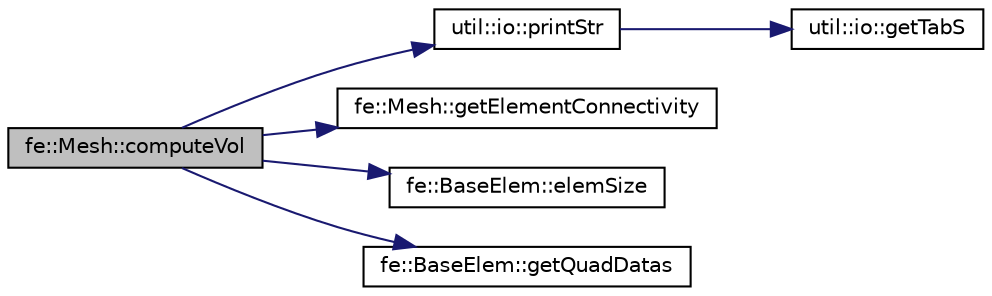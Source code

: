 digraph "fe::Mesh::computeVol"
{
  edge [fontname="Helvetica",fontsize="10",labelfontname="Helvetica",labelfontsize="10"];
  node [fontname="Helvetica",fontsize="10",shape=record];
  rankdir="LR";
  Node23 [label="fe::Mesh::computeVol",height=0.2,width=0.4,color="black", fillcolor="grey75", style="filled", fontcolor="black"];
  Node23 -> Node24 [color="midnightblue",fontsize="10",style="solid",fontname="Helvetica"];
  Node24 [label="util::io::printStr",height=0.2,width=0.4,color="black", fillcolor="white", style="filled",URL="$namespaceutil_1_1io.html#a1c93ac0c8a7bf4145a5358e205fa2d33",tooltip="Returns formatted string for output. "];
  Node24 -> Node25 [color="midnightblue",fontsize="10",style="solid",fontname="Helvetica"];
  Node25 [label="util::io::getTabS",height=0.2,width=0.4,color="black", fillcolor="white", style="filled",URL="$namespaceutil_1_1io.html#a38afb09a152cca4061850f4123bd3aeb",tooltip="Returns tab spaces of given size. "];
  Node23 -> Node26 [color="midnightblue",fontsize="10",style="solid",fontname="Helvetica"];
  Node26 [label="fe::Mesh::getElementConnectivity",height=0.2,width=0.4,color="black", fillcolor="white", style="filled",URL="$classfe_1_1Mesh.html#a1a8e60058a620684d1d7168fbc43c9e3",tooltip="Get the connectivity of element. "];
  Node23 -> Node27 [color="midnightblue",fontsize="10",style="solid",fontname="Helvetica"];
  Node27 [label="fe::BaseElem::elemSize",height=0.2,width=0.4,color="black", fillcolor="white", style="filled",URL="$classfe_1_1BaseElem.html#adef5bda435b10c20e4ac458e2282d111",tooltip="Returns the size of element (length in 1-d, area in 2-d, volume in 3-d element) "];
  Node23 -> Node28 [color="midnightblue",fontsize="10",style="solid",fontname="Helvetica"];
  Node28 [label="fe::BaseElem::getQuadDatas",height=0.2,width=0.4,color="black", fillcolor="white", style="filled",URL="$classfe_1_1BaseElem.html#aed3b89970eaa620ed616212b1811f140",tooltip="Get vector of quadrature data. "];
}
